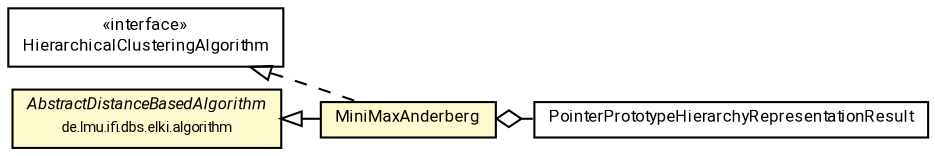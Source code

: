 #!/usr/local/bin/dot
#
# Class diagram 
# Generated by UMLGraph version R5_7_2-60-g0e99a6 (http://www.spinellis.gr/umlgraph/)
#

digraph G {
	graph [fontnames="svg"]
	edge [fontname="Roboto",fontsize=7,labelfontname="Roboto",labelfontsize=7,color="black"];
	node [fontname="Roboto",fontcolor="black",fontsize=8,shape=plaintext,margin=0,width=0,height=0];
	nodesep=0.15;
	ranksep=0.25;
	rankdir=LR;
	// de.lmu.ifi.dbs.elki.algorithm.clustering.hierarchical.MiniMaxAnderberg<O>
	c6934942 [label=<<table title="de.lmu.ifi.dbs.elki.algorithm.clustering.hierarchical.MiniMaxAnderberg" border="0" cellborder="1" cellspacing="0" cellpadding="2" bgcolor="lemonChiffon" href="MiniMaxAnderberg.html" target="_parent">
		<tr><td><table border="0" cellspacing="0" cellpadding="1">
		<tr><td align="center" balign="center"> <font face="Roboto">MiniMaxAnderberg</font> </td></tr>
		</table></td></tr>
		</table>>, URL="MiniMaxAnderberg.html"];
	// de.lmu.ifi.dbs.elki.algorithm.clustering.hierarchical.HierarchicalClusteringAlgorithm
	c6934972 [label=<<table title="de.lmu.ifi.dbs.elki.algorithm.clustering.hierarchical.HierarchicalClusteringAlgorithm" border="0" cellborder="1" cellspacing="0" cellpadding="2" href="HierarchicalClusteringAlgorithm.html" target="_parent">
		<tr><td><table border="0" cellspacing="0" cellpadding="1">
		<tr><td align="center" balign="center"> &#171;interface&#187; </td></tr>
		<tr><td align="center" balign="center"> <font face="Roboto">HierarchicalClusteringAlgorithm</font> </td></tr>
		</table></td></tr>
		</table>>, URL="HierarchicalClusteringAlgorithm.html"];
	// de.lmu.ifi.dbs.elki.algorithm.clustering.hierarchical.PointerPrototypeHierarchyRepresentationResult
	c6934973 [label=<<table title="de.lmu.ifi.dbs.elki.algorithm.clustering.hierarchical.PointerPrototypeHierarchyRepresentationResult" border="0" cellborder="1" cellspacing="0" cellpadding="2" href="PointerPrototypeHierarchyRepresentationResult.html" target="_parent">
		<tr><td><table border="0" cellspacing="0" cellpadding="1">
		<tr><td align="center" balign="center"> <font face="Roboto">PointerPrototypeHierarchyRepresentationResult</font> </td></tr>
		</table></td></tr>
		</table>>, URL="PointerPrototypeHierarchyRepresentationResult.html"];
	// de.lmu.ifi.dbs.elki.algorithm.AbstractDistanceBasedAlgorithm<O, R extends de.lmu.ifi.dbs.elki.result.Result>
	c6935338 [label=<<table title="de.lmu.ifi.dbs.elki.algorithm.AbstractDistanceBasedAlgorithm" border="0" cellborder="1" cellspacing="0" cellpadding="2" bgcolor="LemonChiffon" href="../../AbstractDistanceBasedAlgorithm.html" target="_parent">
		<tr><td><table border="0" cellspacing="0" cellpadding="1">
		<tr><td align="center" balign="center"> <font face="Roboto"><i>AbstractDistanceBasedAlgorithm</i></font> </td></tr>
		<tr><td align="center" balign="center"> <font face="Roboto" point-size="7.0">de.lmu.ifi.dbs.elki.algorithm</font> </td></tr>
		</table></td></tr>
		</table>>, URL="../../AbstractDistanceBasedAlgorithm.html"];
	// de.lmu.ifi.dbs.elki.algorithm.clustering.hierarchical.MiniMaxAnderberg<O> extends de.lmu.ifi.dbs.elki.algorithm.AbstractDistanceBasedAlgorithm<O, R extends de.lmu.ifi.dbs.elki.result.Result>
	c6935338 -> c6934942 [arrowtail=empty,dir=back,weight=10];
	// de.lmu.ifi.dbs.elki.algorithm.clustering.hierarchical.MiniMaxAnderberg<O> implements de.lmu.ifi.dbs.elki.algorithm.clustering.hierarchical.HierarchicalClusteringAlgorithm
	c6934972 -> c6934942 [arrowtail=empty,style=dashed,dir=back,weight=9];
	// de.lmu.ifi.dbs.elki.algorithm.clustering.hierarchical.MiniMaxAnderberg<O> has de.lmu.ifi.dbs.elki.algorithm.clustering.hierarchical.PointerPrototypeHierarchyRepresentationResult
	c6934942 -> c6934973 [arrowhead=none,arrowtail=ediamond,dir=back,weight=4];
}

